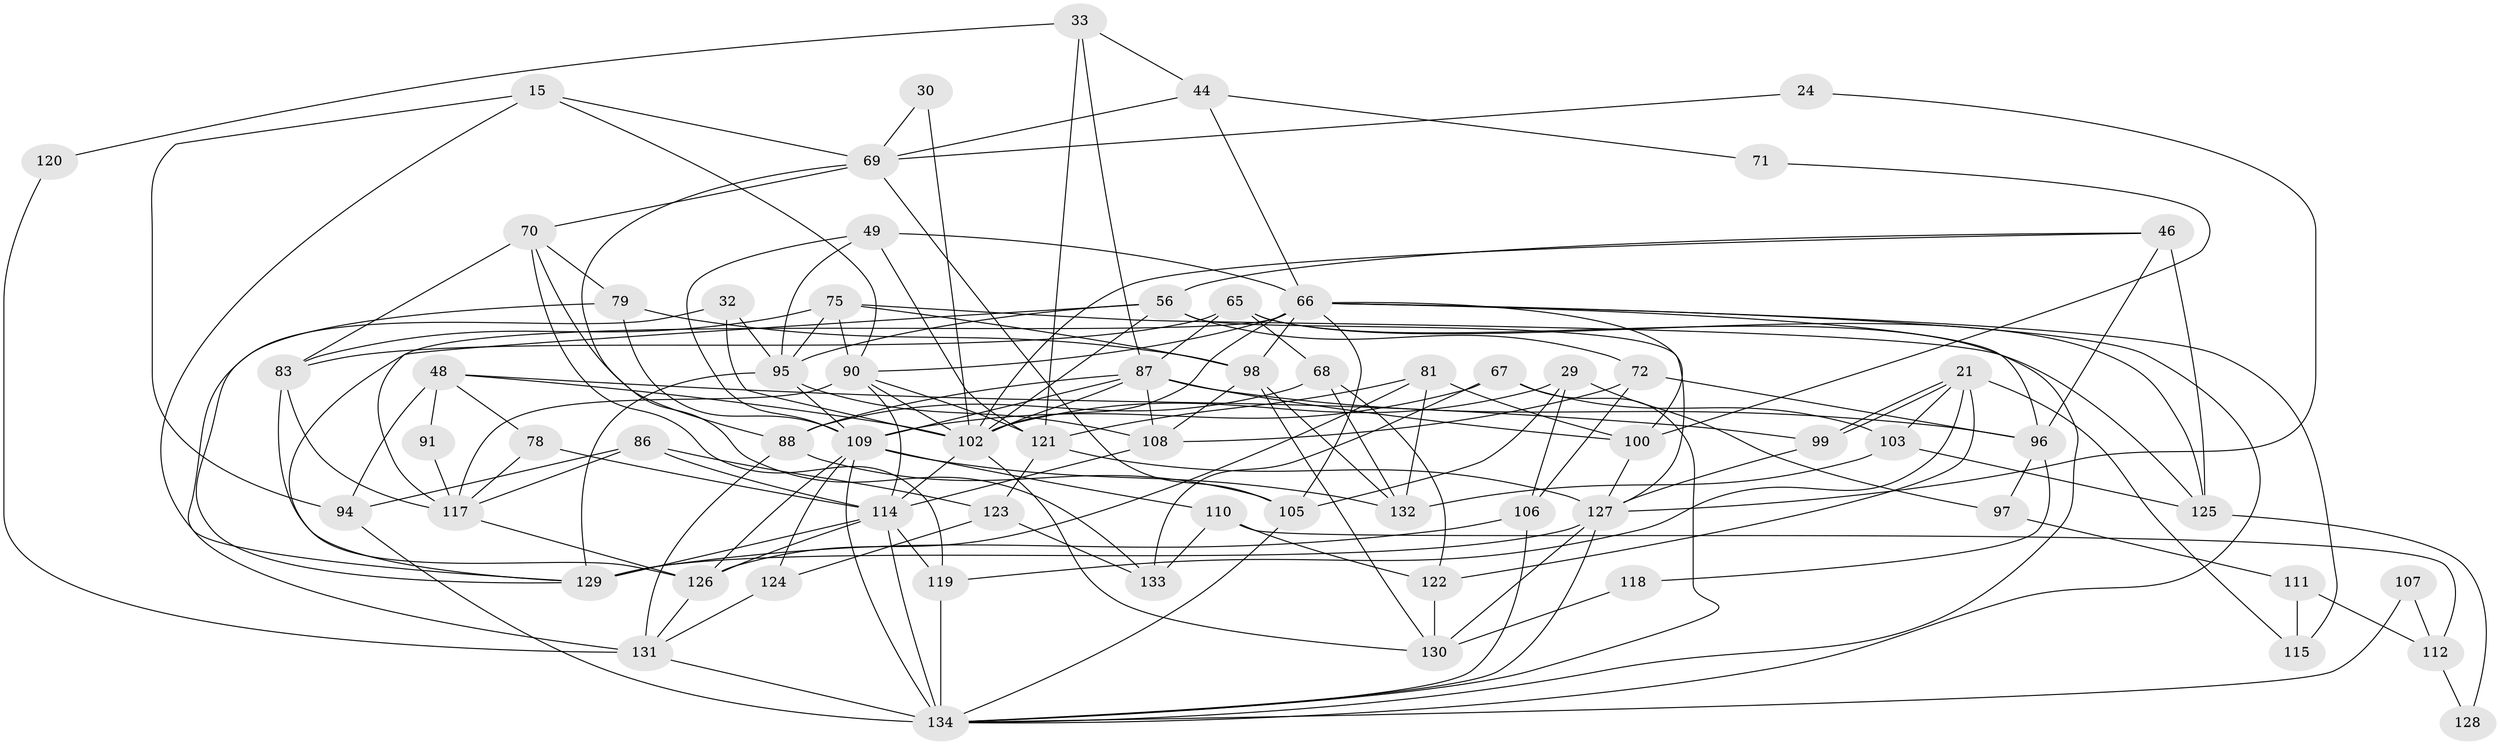 // original degree distribution, {4: 0.3582089552238806, 3: 0.17164179104477612, 5: 0.208955223880597, 6: 0.08208955223880597, 2: 0.14925373134328357, 7: 0.022388059701492536, 8: 0.007462686567164179}
// Generated by graph-tools (version 1.1) at 2025/52/03/04/25 21:52:12]
// undirected, 67 vertices, 164 edges
graph export_dot {
graph [start="1"]
  node [color=gray90,style=filled];
  15;
  21;
  24;
  29;
  30;
  32 [super="+10"];
  33;
  44;
  46 [super="+2"];
  48 [super="+22"];
  49;
  56 [super="+13"];
  65;
  66 [super="+17+27+59"];
  67;
  68;
  69;
  70 [super="+57"];
  71;
  72;
  75;
  78 [super="+53"];
  79;
  81;
  83 [super="+23"];
  86;
  87 [super="+55"];
  88 [super="+36"];
  90 [super="+58+73"];
  91;
  94;
  95 [super="+76+14+40"];
  96 [super="+42+62"];
  97 [super="+20"];
  98 [super="+52+60"];
  99;
  100 [super="+35"];
  102 [super="+89+77"];
  103;
  105 [super="+7+74"];
  106;
  107;
  108 [super="+82"];
  109 [super="+104+93"];
  110;
  111;
  112;
  114 [super="+37+34+47+63"];
  115 [super="+113"];
  117 [super="+25"];
  118;
  119;
  120;
  121;
  122;
  123;
  124;
  125;
  126 [super="+39"];
  127 [super="+11+38"];
  128;
  129 [super="+80"];
  130 [super="+9"];
  131 [super="+19"];
  132 [super="+54"];
  133;
  134 [super="+85+116"];
  15 -- 69;
  15 -- 94;
  15 -- 129;
  15 -- 90;
  21 -- 99;
  21 -- 99;
  21 -- 103;
  21 -- 115 [weight=2];
  21 -- 119;
  21 -- 122;
  24 -- 69;
  24 -- 127;
  29 -- 106;
  29 -- 97 [weight=2];
  29 -- 105;
  29 -- 102;
  30 -- 69;
  30 -- 102 [weight=2];
  32 -- 131 [weight=2];
  32 -- 95 [weight=3];
  32 -- 102;
  33 -- 121;
  33 -- 44;
  33 -- 120;
  33 -- 87;
  44 -- 66;
  44 -- 69;
  44 -- 71;
  46 -- 96 [weight=2];
  46 -- 56;
  46 -- 125;
  46 -- 102;
  48 -- 99;
  48 -- 102;
  48 -- 91;
  48 -- 94;
  48 -- 78;
  49 -- 121;
  49 -- 66 [weight=2];
  49 -- 109;
  49 -- 95;
  56 -- 117 [weight=2];
  56 -- 72;
  56 -- 127;
  56 -- 95;
  56 -- 102;
  65 -- 68;
  65 -- 125;
  65 -- 83;
  65 -- 87;
  65 -- 134;
  66 -- 96 [weight=3];
  66 -- 102 [weight=6];
  66 -- 126;
  66 -- 100;
  66 -- 134;
  66 -- 98;
  66 -- 105 [weight=2];
  66 -- 115;
  66 -- 90 [weight=2];
  67 -- 133;
  67 -- 103;
  67 -- 109 [weight=2];
  67 -- 134;
  68 -- 122;
  68 -- 88;
  68 -- 132;
  69 -- 105 [weight=2];
  69 -- 133;
  69 -- 70;
  70 -- 119;
  70 -- 83;
  70 -- 88;
  70 -- 79;
  71 -- 100;
  72 -- 106;
  72 -- 108;
  72 -- 96;
  75 -- 125;
  75 -- 95;
  75 -- 83;
  75 -- 98;
  75 -- 90;
  78 -- 117;
  78 -- 114;
  79 -- 109;
  79 -- 129;
  79 -- 98;
  81 -- 121;
  81 -- 126;
  81 -- 132;
  81 -- 100;
  83 -- 129;
  83 -- 117;
  86 -- 123;
  86 -- 94;
  86 -- 114;
  86 -- 117;
  87 -- 102 [weight=2];
  87 -- 96;
  87 -- 100;
  87 -- 109 [weight=2];
  87 -- 88;
  87 -- 108;
  88 -- 131 [weight=2];
  88 -- 105;
  90 -- 114;
  90 -- 117;
  90 -- 102;
  90 -- 121 [weight=2];
  91 -- 117;
  94 -- 134;
  95 -- 129 [weight=2];
  95 -- 109 [weight=3];
  95 -- 108;
  96 -- 97;
  96 -- 118;
  97 -- 111;
  98 -- 108;
  98 -- 130;
  98 -- 132;
  99 -- 127 [weight=2];
  100 -- 127;
  102 -- 130;
  102 -- 114;
  103 -- 125;
  103 -- 132;
  105 -- 134 [weight=2];
  106 -- 129;
  106 -- 134;
  107 -- 112;
  107 -- 134;
  108 -- 114;
  109 -- 124 [weight=2];
  109 -- 134 [weight=3];
  109 -- 110;
  109 -- 126 [weight=2];
  109 -- 132;
  110 -- 122;
  110 -- 112;
  110 -- 133;
  111 -- 112;
  111 -- 115;
  112 -- 128;
  114 -- 129 [weight=2];
  114 -- 119;
  114 -- 134 [weight=2];
  114 -- 126;
  117 -- 126;
  118 -- 130;
  119 -- 134;
  120 -- 131;
  121 -- 123;
  121 -- 127;
  122 -- 130;
  123 -- 124;
  123 -- 133;
  124 -- 131;
  125 -- 128;
  126 -- 131;
  127 -- 130;
  127 -- 129 [weight=2];
  127 -- 134;
  131 -- 134 [weight=2];
}
